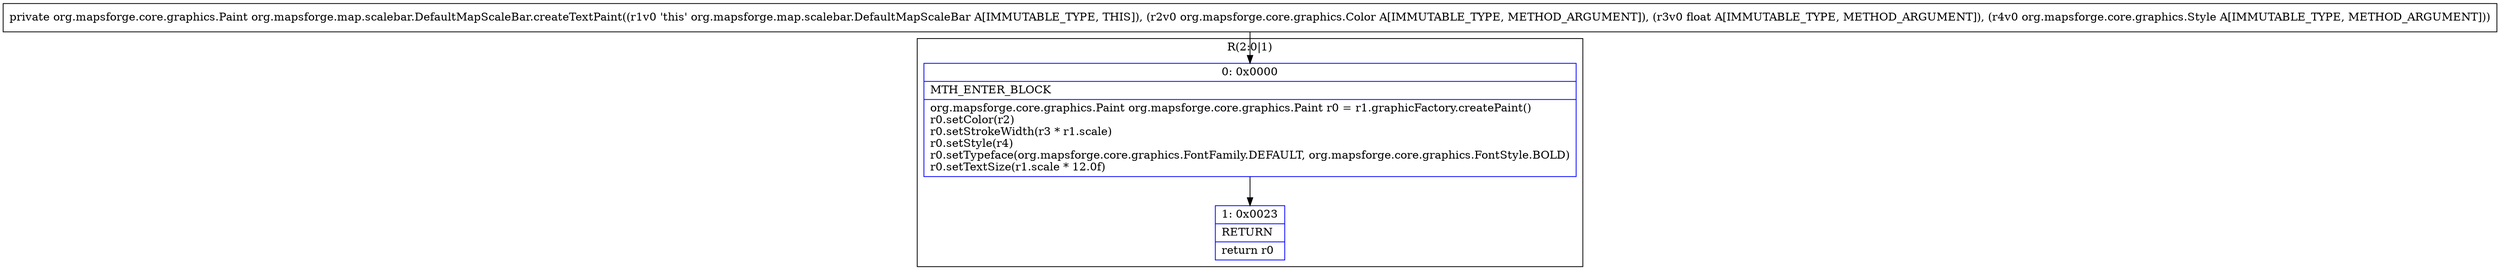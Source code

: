 digraph "CFG fororg.mapsforge.map.scalebar.DefaultMapScaleBar.createTextPaint(Lorg\/mapsforge\/core\/graphics\/Color;FLorg\/mapsforge\/core\/graphics\/Style;)Lorg\/mapsforge\/core\/graphics\/Paint;" {
subgraph cluster_Region_123269595 {
label = "R(2:0|1)";
node [shape=record,color=blue];
Node_0 [shape=record,label="{0\:\ 0x0000|MTH_ENTER_BLOCK\l|org.mapsforge.core.graphics.Paint org.mapsforge.core.graphics.Paint r0 = r1.graphicFactory.createPaint()\lr0.setColor(r2)\lr0.setStrokeWidth(r3 * r1.scale)\lr0.setStyle(r4)\lr0.setTypeface(org.mapsforge.core.graphics.FontFamily.DEFAULT, org.mapsforge.core.graphics.FontStyle.BOLD)\lr0.setTextSize(r1.scale * 12.0f)\l}"];
Node_1 [shape=record,label="{1\:\ 0x0023|RETURN\l|return r0\l}"];
}
MethodNode[shape=record,label="{private org.mapsforge.core.graphics.Paint org.mapsforge.map.scalebar.DefaultMapScaleBar.createTextPaint((r1v0 'this' org.mapsforge.map.scalebar.DefaultMapScaleBar A[IMMUTABLE_TYPE, THIS]), (r2v0 org.mapsforge.core.graphics.Color A[IMMUTABLE_TYPE, METHOD_ARGUMENT]), (r3v0 float A[IMMUTABLE_TYPE, METHOD_ARGUMENT]), (r4v0 org.mapsforge.core.graphics.Style A[IMMUTABLE_TYPE, METHOD_ARGUMENT])) }"];
MethodNode -> Node_0;
Node_0 -> Node_1;
}

